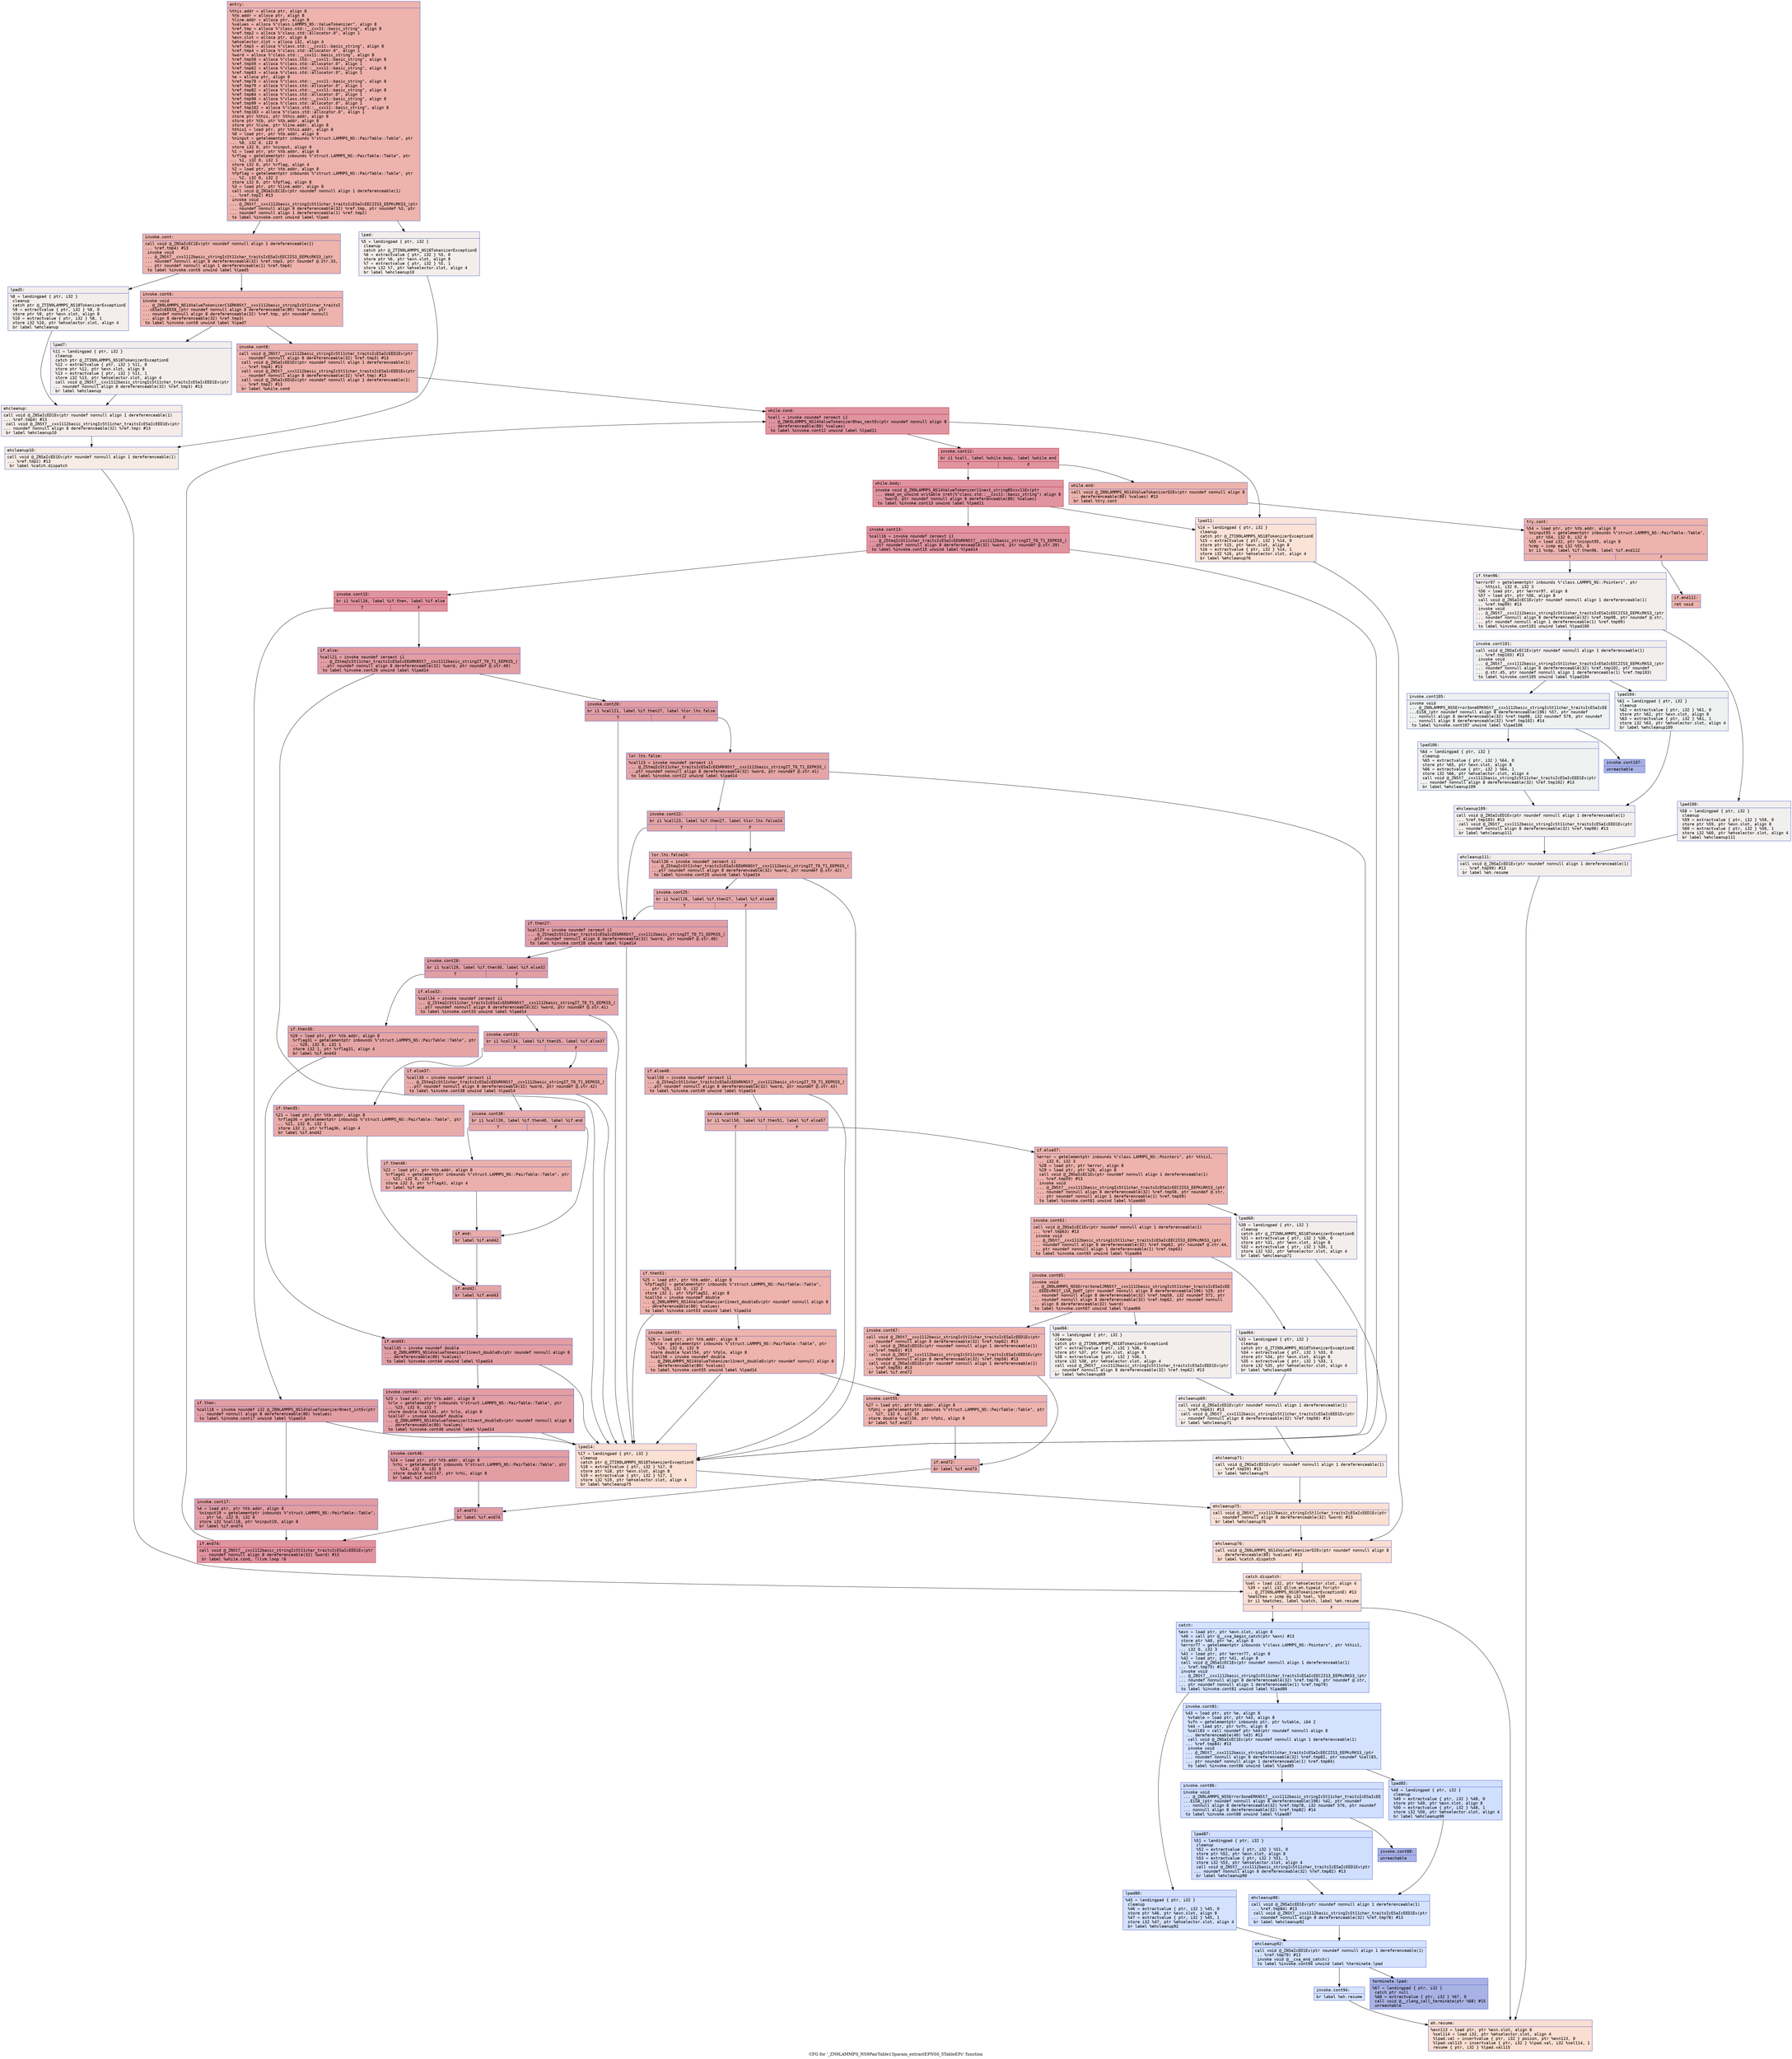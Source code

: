 digraph "CFG for '_ZN9LAMMPS_NS9PairTable13param_extractEPNS0_5TableEPc' function" {
	label="CFG for '_ZN9LAMMPS_NS9PairTable13param_extractEPNS0_5TableEPc' function";

	Node0x55f58a3621b0 [shape=record,color="#3d50c3ff", style=filled, fillcolor="#d6524470" fontname="Courier",label="{entry:\l|  %this.addr = alloca ptr, align 8\l  %tb.addr = alloca ptr, align 8\l  %line.addr = alloca ptr, align 8\l  %values = alloca %\"class.LAMMPS_NS::ValueTokenizer\", align 8\l  %ref.tmp = alloca %\"class.std::__cxx11::basic_string\", align 8\l  %ref.tmp2 = alloca %\"class.std::allocator.0\", align 1\l  %exn.slot = alloca ptr, align 8\l  %ehselector.slot = alloca i32, align 4\l  %ref.tmp3 = alloca %\"class.std::__cxx11::basic_string\", align 8\l  %ref.tmp4 = alloca %\"class.std::allocator.0\", align 1\l  %word = alloca %\"class.std::__cxx11::basic_string\", align 8\l  %ref.tmp58 = alloca %\"class.std::__cxx11::basic_string\", align 8\l  %ref.tmp59 = alloca %\"class.std::allocator.0\", align 1\l  %ref.tmp62 = alloca %\"class.std::__cxx11::basic_string\", align 8\l  %ref.tmp63 = alloca %\"class.std::allocator.0\", align 1\l  %e = alloca ptr, align 8\l  %ref.tmp78 = alloca %\"class.std::__cxx11::basic_string\", align 8\l  %ref.tmp79 = alloca %\"class.std::allocator.0\", align 1\l  %ref.tmp82 = alloca %\"class.std::__cxx11::basic_string\", align 8\l  %ref.tmp84 = alloca %\"class.std::allocator.0\", align 1\l  %ref.tmp98 = alloca %\"class.std::__cxx11::basic_string\", align 8\l  %ref.tmp99 = alloca %\"class.std::allocator.0\", align 1\l  %ref.tmp102 = alloca %\"class.std::__cxx11::basic_string\", align 8\l  %ref.tmp103 = alloca %\"class.std::allocator.0\", align 1\l  store ptr %this, ptr %this.addr, align 8\l  store ptr %tb, ptr %tb.addr, align 8\l  store ptr %line, ptr %line.addr, align 8\l  %this1 = load ptr, ptr %this.addr, align 8\l  %0 = load ptr, ptr %tb.addr, align 8\l  %ninput = getelementptr inbounds %\"struct.LAMMPS_NS::PairTable::Table\", ptr\l... %0, i32 0, i32 0\l  store i32 0, ptr %ninput, align 8\l  %1 = load ptr, ptr %tb.addr, align 8\l  %rflag = getelementptr inbounds %\"struct.LAMMPS_NS::PairTable::Table\", ptr\l... %1, i32 0, i32 1\l  store i32 0, ptr %rflag, align 4\l  %2 = load ptr, ptr %tb.addr, align 8\l  %fpflag = getelementptr inbounds %\"struct.LAMMPS_NS::PairTable::Table\", ptr\l... %2, i32 0, i32 2\l  store i32 0, ptr %fpflag, align 8\l  %3 = load ptr, ptr %line.addr, align 8\l  call void @_ZNSaIcEC1Ev(ptr noundef nonnull align 1 dereferenceable(1)\l... %ref.tmp2) #13\l  invoke void\l... @_ZNSt7__cxx1112basic_stringIcSt11char_traitsIcESaIcEEC2IS3_EEPKcRKS3_(ptr\l... noundef nonnull align 8 dereferenceable(32) %ref.tmp, ptr noundef %3, ptr\l... noundef nonnull align 1 dereferenceable(1) %ref.tmp2)\l          to label %invoke.cont unwind label %lpad\l}"];
	Node0x55f58a3621b0 -> Node0x55f58a363f30[tooltip="entry -> invoke.cont\nProbability 100.00%" ];
	Node0x55f58a3621b0 -> Node0x55f58a363fb0[tooltip="entry -> lpad\nProbability 0.00%" ];
	Node0x55f58a363f30 [shape=record,color="#3d50c3ff", style=filled, fillcolor="#d6524470" fontname="Courier",label="{invoke.cont:\l|  call void @_ZNSaIcEC1Ev(ptr noundef nonnull align 1 dereferenceable(1)\l... %ref.tmp4) #13\l  invoke void\l... @_ZNSt7__cxx1112basic_stringIcSt11char_traitsIcESaIcEEC2IS3_EEPKcRKS3_(ptr\l... noundef nonnull align 8 dereferenceable(32) %ref.tmp3, ptr noundef @.str.33,\l... ptr noundef nonnull align 1 dereferenceable(1) %ref.tmp4)\l          to label %invoke.cont6 unwind label %lpad5\l}"];
	Node0x55f58a363f30 -> Node0x55f58a3642d0[tooltip="invoke.cont -> invoke.cont6\nProbability 100.00%" ];
	Node0x55f58a363f30 -> Node0x55f58a364320[tooltip="invoke.cont -> lpad5\nProbability 0.00%" ];
	Node0x55f58a3642d0 [shape=record,color="#3d50c3ff", style=filled, fillcolor="#d6524470" fontname="Courier",label="{invoke.cont6:\l|  invoke void\l... @_ZN9LAMMPS_NS14ValueTokenizerC1ERKNSt7__cxx1112basic_stringIcSt11char_traitsI\l...cESaIcEEES8_(ptr noundef nonnull align 8 dereferenceable(80) %values, ptr\l... noundef nonnull align 8 dereferenceable(32) %ref.tmp, ptr noundef nonnull\l... align 8 dereferenceable(32) %ref.tmp3)\l          to label %invoke.cont8 unwind label %lpad7\l}"];
	Node0x55f58a3642d0 -> Node0x55f58a364280[tooltip="invoke.cont6 -> invoke.cont8\nProbability 100.00%" ];
	Node0x55f58a3642d0 -> Node0x55f58a364550[tooltip="invoke.cont6 -> lpad7\nProbability 0.00%" ];
	Node0x55f58a364280 [shape=record,color="#3d50c3ff", style=filled, fillcolor="#d6524470" fontname="Courier",label="{invoke.cont8:\l|  call void @_ZNSt7__cxx1112basic_stringIcSt11char_traitsIcESaIcEED1Ev(ptr\l... noundef nonnull align 8 dereferenceable(32) %ref.tmp3) #13\l  call void @_ZNSaIcED1Ev(ptr noundef nonnull align 1 dereferenceable(1)\l... %ref.tmp4) #13\l  call void @_ZNSt7__cxx1112basic_stringIcSt11char_traitsIcESaIcEED1Ev(ptr\l... noundef nonnull align 8 dereferenceable(32) %ref.tmp) #13\l  call void @_ZNSaIcED1Ev(ptr noundef nonnull align 1 dereferenceable(1)\l... %ref.tmp2) #13\l  br label %while.cond\l}"];
	Node0x55f58a364280 -> Node0x55f58a364b80[tooltip="invoke.cont8 -> while.cond\nProbability 100.00%" ];
	Node0x55f58a364b80 [shape=record,color="#b70d28ff", style=filled, fillcolor="#b70d2870" fontname="Courier",label="{while.cond:\l|  %call = invoke noundef zeroext i1\l... @_ZNK9LAMMPS_NS14ValueTokenizer8has_nextEv(ptr noundef nonnull align 8\l... dereferenceable(80) %values)\l          to label %invoke.cont12 unwind label %lpad11\l}"];
	Node0x55f58a364b80 -> Node0x55f58a364bd0[tooltip="while.cond -> invoke.cont12\nProbability 100.00%" ];
	Node0x55f58a364b80 -> Node0x55f58a364c50[tooltip="while.cond -> lpad11\nProbability 0.00%" ];
	Node0x55f58a364bd0 [shape=record,color="#b70d28ff", style=filled, fillcolor="#b70d2870" fontname="Courier",label="{invoke.cont12:\l|  br i1 %call, label %while.body, label %while.end\l|{<s0>T|<s1>F}}"];
	Node0x55f58a364bd0:s0 -> Node0x55f58a364d90[tooltip="invoke.cont12 -> while.body\nProbability 96.88%" ];
	Node0x55f58a364bd0:s1 -> Node0x55f58a364e10[tooltip="invoke.cont12 -> while.end\nProbability 3.12%" ];
	Node0x55f58a364d90 [shape=record,color="#b70d28ff", style=filled, fillcolor="#b70d2870" fontname="Courier",label="{while.body:\l|  invoke void @_ZN9LAMMPS_NS14ValueTokenizer11next_stringB5cxx11Ev(ptr\l... dead_on_unwind writable sret(%\"class.std::__cxx11::basic_string\") align 8\l... %word, ptr noundef nonnull align 8 dereferenceable(80) %values)\l          to label %invoke.cont13 unwind label %lpad11\l}"];
	Node0x55f58a364d90 -> Node0x55f58a364f40[tooltip="while.body -> invoke.cont13\nProbability 100.00%" ];
	Node0x55f58a364d90 -> Node0x55f58a364c50[tooltip="while.body -> lpad11\nProbability 0.00%" ];
	Node0x55f58a364f40 [shape=record,color="#b70d28ff", style=filled, fillcolor="#b70d2870" fontname="Courier",label="{invoke.cont13:\l|  %call16 = invoke noundef zeroext i1\l... @_ZSteqIcSt11char_traitsIcESaIcEEbRKNSt7__cxx1112basic_stringIT_T0_T1_EEPKS5_(\l...ptr noundef nonnull align 8 dereferenceable(32) %word, ptr noundef @.str.39)\l          to label %invoke.cont15 unwind label %lpad14\l}"];
	Node0x55f58a364f40 -> Node0x55f58a365230[tooltip="invoke.cont13 -> invoke.cont15\nProbability 100.00%" ];
	Node0x55f58a364f40 -> Node0x55f58a365310[tooltip="invoke.cont13 -> lpad14\nProbability 0.00%" ];
	Node0x55f58a365230 [shape=record,color="#b70d28ff", style=filled, fillcolor="#b70d2870" fontname="Courier",label="{invoke.cont15:\l|  br i1 %call16, label %if.then, label %if.else\l|{<s0>T|<s1>F}}"];
	Node0x55f58a365230:s0 -> Node0x55f58a365670[tooltip="invoke.cont15 -> if.then\nProbability 50.00%" ];
	Node0x55f58a365230:s1 -> Node0x55f58a363110[tooltip="invoke.cont15 -> if.else\nProbability 50.00%" ];
	Node0x55f58a365670 [shape=record,color="#3d50c3ff", style=filled, fillcolor="#be242e70" fontname="Courier",label="{if.then:\l|  %call18 = invoke noundef i32 @_ZN9LAMMPS_NS14ValueTokenizer8next_intEv(ptr\l... noundef nonnull align 8 dereferenceable(80) %values)\l          to label %invoke.cont17 unwind label %lpad14\l}"];
	Node0x55f58a365670 -> Node0x55f58a363230[tooltip="if.then -> invoke.cont17\nProbability 100.00%" ];
	Node0x55f58a365670 -> Node0x55f58a365310[tooltip="if.then -> lpad14\nProbability 0.00%" ];
	Node0x55f58a363230 [shape=record,color="#3d50c3ff", style=filled, fillcolor="#be242e70" fontname="Courier",label="{invoke.cont17:\l|  %4 = load ptr, ptr %tb.addr, align 8\l  %ninput19 = getelementptr inbounds %\"struct.LAMMPS_NS::PairTable::Table\",\l... ptr %4, i32 0, i32 0\l  store i32 %call18, ptr %ninput19, align 8\l  br label %if.end74\l}"];
	Node0x55f58a363230 -> Node0x55f58a3633d0[tooltip="invoke.cont17 -> if.end74\nProbability 100.00%" ];
	Node0x55f58a363fb0 [shape=record,color="#3d50c3ff", style=filled, fillcolor="#e5d8d170" fontname="Courier",label="{lpad:\l|  %5 = landingpad \{ ptr, i32 \}\l          cleanup\l          catch ptr @_ZTIN9LAMMPS_NS18TokenizerExceptionE\l  %6 = extractvalue \{ ptr, i32 \} %5, 0\l  store ptr %6, ptr %exn.slot, align 8\l  %7 = extractvalue \{ ptr, i32 \} %5, 1\l  store i32 %7, ptr %ehselector.slot, align 4\l  br label %ehcleanup10\l}"];
	Node0x55f58a363fb0 -> Node0x55f58a3661a0[tooltip="lpad -> ehcleanup10\nProbability 100.00%" ];
	Node0x55f58a364320 [shape=record,color="#3d50c3ff", style=filled, fillcolor="#e5d8d170" fontname="Courier",label="{lpad5:\l|  %8 = landingpad \{ ptr, i32 \}\l          cleanup\l          catch ptr @_ZTIN9LAMMPS_NS18TokenizerExceptionE\l  %9 = extractvalue \{ ptr, i32 \} %8, 0\l  store ptr %9, ptr %exn.slot, align 8\l  %10 = extractvalue \{ ptr, i32 \} %8, 1\l  store i32 %10, ptr %ehselector.slot, align 4\l  br label %ehcleanup\l}"];
	Node0x55f58a364320 -> Node0x55f58a3665a0[tooltip="lpad5 -> ehcleanup\nProbability 100.00%" ];
	Node0x55f58a364550 [shape=record,color="#3d50c3ff", style=filled, fillcolor="#e5d8d170" fontname="Courier",label="{lpad7:\l|  %11 = landingpad \{ ptr, i32 \}\l          cleanup\l          catch ptr @_ZTIN9LAMMPS_NS18TokenizerExceptionE\l  %12 = extractvalue \{ ptr, i32 \} %11, 0\l  store ptr %12, ptr %exn.slot, align 8\l  %13 = extractvalue \{ ptr, i32 \} %11, 1\l  store i32 %13, ptr %ehselector.slot, align 4\l  call void @_ZNSt7__cxx1112basic_stringIcSt11char_traitsIcESaIcEED1Ev(ptr\l... noundef nonnull align 8 dereferenceable(32) %ref.tmp3) #13\l  br label %ehcleanup\l}"];
	Node0x55f58a364550 -> Node0x55f58a3665a0[tooltip="lpad7 -> ehcleanup\nProbability 100.00%" ];
	Node0x55f58a3665a0 [shape=record,color="#3d50c3ff", style=filled, fillcolor="#ead5c970" fontname="Courier",label="{ehcleanup:\l|  call void @_ZNSaIcED1Ev(ptr noundef nonnull align 1 dereferenceable(1)\l... %ref.tmp4) #13\l  call void @_ZNSt7__cxx1112basic_stringIcSt11char_traitsIcESaIcEED1Ev(ptr\l... noundef nonnull align 8 dereferenceable(32) %ref.tmp) #13\l  br label %ehcleanup10\l}"];
	Node0x55f58a3665a0 -> Node0x55f58a3661a0[tooltip="ehcleanup -> ehcleanup10\nProbability 100.00%" ];
	Node0x55f58a3661a0 [shape=record,color="#3d50c3ff", style=filled, fillcolor="#ecd3c570" fontname="Courier",label="{ehcleanup10:\l|  call void @_ZNSaIcED1Ev(ptr noundef nonnull align 1 dereferenceable(1)\l... %ref.tmp2) #13\l  br label %catch.dispatch\l}"];
	Node0x55f58a3661a0 -> Node0x55f58a366ec0[tooltip="ehcleanup10 -> catch.dispatch\nProbability 100.00%" ];
	Node0x55f58a364c50 [shape=record,color="#3d50c3ff", style=filled, fillcolor="#f6bfa670" fontname="Courier",label="{lpad11:\l|  %14 = landingpad \{ ptr, i32 \}\l          cleanup\l          catch ptr @_ZTIN9LAMMPS_NS18TokenizerExceptionE\l  %15 = extractvalue \{ ptr, i32 \} %14, 0\l  store ptr %15, ptr %exn.slot, align 8\l  %16 = extractvalue \{ ptr, i32 \} %14, 1\l  store i32 %16, ptr %ehselector.slot, align 4\l  br label %ehcleanup76\l}"];
	Node0x55f58a364c50 -> Node0x55f58a367260[tooltip="lpad11 -> ehcleanup76\nProbability 100.00%" ];
	Node0x55f58a365310 [shape=record,color="#3d50c3ff", style=filled, fillcolor="#f7b99e70" fontname="Courier",label="{lpad14:\l|  %17 = landingpad \{ ptr, i32 \}\l          cleanup\l          catch ptr @_ZTIN9LAMMPS_NS18TokenizerExceptionE\l  %18 = extractvalue \{ ptr, i32 \} %17, 0\l  store ptr %18, ptr %exn.slot, align 8\l  %19 = extractvalue \{ ptr, i32 \} %17, 1\l  store i32 %19, ptr %ehselector.slot, align 4\l  br label %ehcleanup75\l}"];
	Node0x55f58a365310 -> Node0x55f58a367600[tooltip="lpad14 -> ehcleanup75\nProbability 100.00%" ];
	Node0x55f58a363110 [shape=record,color="#3d50c3ff", style=filled, fillcolor="#be242e70" fontname="Courier",label="{if.else:\l|  %call21 = invoke noundef zeroext i1\l... @_ZSteqIcSt11char_traitsIcESaIcEEbRKNSt7__cxx1112basic_stringIT_T0_T1_EEPKS5_(\l...ptr noundef nonnull align 8 dereferenceable(32) %word, ptr noundef @.str.40)\l          to label %invoke.cont20 unwind label %lpad14\l}"];
	Node0x55f58a363110 -> Node0x55f58a367720[tooltip="if.else -> invoke.cont20\nProbability 100.00%" ];
	Node0x55f58a363110 -> Node0x55f58a365310[tooltip="if.else -> lpad14\nProbability 0.00%" ];
	Node0x55f58a367720 [shape=record,color="#3d50c3ff", style=filled, fillcolor="#be242e70" fontname="Courier",label="{invoke.cont20:\l|  br i1 %call21, label %if.then27, label %lor.lhs.false\l|{<s0>T|<s1>F}}"];
	Node0x55f58a367720:s0 -> Node0x55f58a3679a0[tooltip="invoke.cont20 -> if.then27\nProbability 50.00%" ];
	Node0x55f58a367720:s1 -> Node0x55f58a367a20[tooltip="invoke.cont20 -> lor.lhs.false\nProbability 50.00%" ];
	Node0x55f58a367a20 [shape=record,color="#3d50c3ff", style=filled, fillcolor="#c5333470" fontname="Courier",label="{lor.lhs.false:\l|  %call23 = invoke noundef zeroext i1\l... @_ZSteqIcSt11char_traitsIcESaIcEEbRKNSt7__cxx1112basic_stringIT_T0_T1_EEPKS5_(\l...ptr noundef nonnull align 8 dereferenceable(32) %word, ptr noundef @.str.41)\l          to label %invoke.cont22 unwind label %lpad14\l}"];
	Node0x55f58a367a20 -> Node0x55f58a367b50[tooltip="lor.lhs.false -> invoke.cont22\nProbability 100.00%" ];
	Node0x55f58a367a20 -> Node0x55f58a365310[tooltip="lor.lhs.false -> lpad14\nProbability 0.00%" ];
	Node0x55f58a367b50 [shape=record,color="#3d50c3ff", style=filled, fillcolor="#c5333470" fontname="Courier",label="{invoke.cont22:\l|  br i1 %call23, label %if.then27, label %lor.lhs.false24\l|{<s0>T|<s1>F}}"];
	Node0x55f58a367b50:s0 -> Node0x55f58a3679a0[tooltip="invoke.cont22 -> if.then27\nProbability 50.00%" ];
	Node0x55f58a367b50:s1 -> Node0x55f58a367da0[tooltip="invoke.cont22 -> lor.lhs.false24\nProbability 50.00%" ];
	Node0x55f58a367da0 [shape=record,color="#3d50c3ff", style=filled, fillcolor="#cc403a70" fontname="Courier",label="{lor.lhs.false24:\l|  %call26 = invoke noundef zeroext i1\l... @_ZSteqIcSt11char_traitsIcESaIcEEbRKNSt7__cxx1112basic_stringIT_T0_T1_EEPKS5_(\l...ptr noundef nonnull align 8 dereferenceable(32) %word, ptr noundef @.str.42)\l          to label %invoke.cont25 unwind label %lpad14\l}"];
	Node0x55f58a367da0 -> Node0x55f58a367f00[tooltip="lor.lhs.false24 -> invoke.cont25\nProbability 100.00%" ];
	Node0x55f58a367da0 -> Node0x55f58a365310[tooltip="lor.lhs.false24 -> lpad14\nProbability 0.00%" ];
	Node0x55f58a367f00 [shape=record,color="#3d50c3ff", style=filled, fillcolor="#cc403a70" fontname="Courier",label="{invoke.cont25:\l|  br i1 %call26, label %if.then27, label %if.else48\l|{<s0>T|<s1>F}}"];
	Node0x55f58a367f00:s0 -> Node0x55f58a3679a0[tooltip="invoke.cont25 -> if.then27\nProbability 50.00%" ];
	Node0x55f58a367f00:s1 -> Node0x55f58a3680c0[tooltip="invoke.cont25 -> if.else48\nProbability 50.00%" ];
	Node0x55f58a3679a0 [shape=record,color="#3d50c3ff", style=filled, fillcolor="#be242e70" fontname="Courier",label="{if.then27:\l|  %call29 = invoke noundef zeroext i1\l... @_ZSteqIcSt11char_traitsIcESaIcEEbRKNSt7__cxx1112basic_stringIT_T0_T1_EEPKS5_(\l...ptr noundef nonnull align 8 dereferenceable(32) %word, ptr noundef @.str.40)\l          to label %invoke.cont28 unwind label %lpad14\l}"];
	Node0x55f58a3679a0 -> Node0x55f58a3681f0[tooltip="if.then27 -> invoke.cont28\nProbability 100.00%" ];
	Node0x55f58a3679a0 -> Node0x55f58a365310[tooltip="if.then27 -> lpad14\nProbability 0.00%" ];
	Node0x55f58a3681f0 [shape=record,color="#3d50c3ff", style=filled, fillcolor="#be242e70" fontname="Courier",label="{invoke.cont28:\l|  br i1 %call29, label %if.then30, label %if.else32\l|{<s0>T|<s1>F}}"];
	Node0x55f58a3681f0:s0 -> Node0x55f58a3683e0[tooltip="invoke.cont28 -> if.then30\nProbability 50.00%" ];
	Node0x55f58a3681f0:s1 -> Node0x55f58a368460[tooltip="invoke.cont28 -> if.else32\nProbability 50.00%" ];
	Node0x55f58a3683e0 [shape=record,color="#3d50c3ff", style=filled, fillcolor="#c5333470" fontname="Courier",label="{if.then30:\l|  %20 = load ptr, ptr %tb.addr, align 8\l  %rflag31 = getelementptr inbounds %\"struct.LAMMPS_NS::PairTable::Table\", ptr\l... %20, i32 0, i32 1\l  store i32 1, ptr %rflag31, align 4\l  br label %if.end43\l}"];
	Node0x55f58a3683e0 -> Node0x55f58a368770[tooltip="if.then30 -> if.end43\nProbability 100.00%" ];
	Node0x55f58a368460 [shape=record,color="#3d50c3ff", style=filled, fillcolor="#c5333470" fontname="Courier",label="{if.else32:\l|  %call34 = invoke noundef zeroext i1\l... @_ZSteqIcSt11char_traitsIcESaIcEEbRKNSt7__cxx1112basic_stringIT_T0_T1_EEPKS5_(\l...ptr noundef nonnull align 8 dereferenceable(32) %word, ptr noundef @.str.41)\l          to label %invoke.cont33 unwind label %lpad14\l}"];
	Node0x55f58a368460 -> Node0x55f58a368860[tooltip="if.else32 -> invoke.cont33\nProbability 100.00%" ];
	Node0x55f58a368460 -> Node0x55f58a365310[tooltip="if.else32 -> lpad14\nProbability 0.00%" ];
	Node0x55f58a368860 [shape=record,color="#3d50c3ff", style=filled, fillcolor="#c5333470" fontname="Courier",label="{invoke.cont33:\l|  br i1 %call34, label %if.then35, label %if.else37\l|{<s0>T|<s1>F}}"];
	Node0x55f58a368860:s0 -> Node0x55f58a368ad0[tooltip="invoke.cont33 -> if.then35\nProbability 50.00%" ];
	Node0x55f58a368860:s1 -> Node0x55f58a368b50[tooltip="invoke.cont33 -> if.else37\nProbability 50.00%" ];
	Node0x55f58a368ad0 [shape=record,color="#3d50c3ff", style=filled, fillcolor="#cc403a70" fontname="Courier",label="{if.then35:\l|  %21 = load ptr, ptr %tb.addr, align 8\l  %rflag36 = getelementptr inbounds %\"struct.LAMMPS_NS::PairTable::Table\", ptr\l... %21, i32 0, i32 1\l  store i32 2, ptr %rflag36, align 4\l  br label %if.end42\l}"];
	Node0x55f58a368ad0 -> Node0x55f58a368e60[tooltip="if.then35 -> if.end42\nProbability 100.00%" ];
	Node0x55f58a368b50 [shape=record,color="#3d50c3ff", style=filled, fillcolor="#cc403a70" fontname="Courier",label="{if.else37:\l|  %call39 = invoke noundef zeroext i1\l... @_ZSteqIcSt11char_traitsIcESaIcEEbRKNSt7__cxx1112basic_stringIT_T0_T1_EEPKS5_(\l...ptr noundef nonnull align 8 dereferenceable(32) %word, ptr noundef @.str.42)\l          to label %invoke.cont38 unwind label %lpad14\l}"];
	Node0x55f58a368b50 -> Node0x55f58a368f50[tooltip="if.else37 -> invoke.cont38\nProbability 100.00%" ];
	Node0x55f58a368b50 -> Node0x55f58a365310[tooltip="if.else37 -> lpad14\nProbability 0.00%" ];
	Node0x55f58a368f50 [shape=record,color="#3d50c3ff", style=filled, fillcolor="#cc403a70" fontname="Courier",label="{invoke.cont38:\l|  br i1 %call39, label %if.then40, label %if.end\l|{<s0>T|<s1>F}}"];
	Node0x55f58a368f50:s0 -> Node0x55f58a3691c0[tooltip="invoke.cont38 -> if.then40\nProbability 50.00%" ];
	Node0x55f58a368f50:s1 -> Node0x55f58a369240[tooltip="invoke.cont38 -> if.end\nProbability 50.00%" ];
	Node0x55f58a3691c0 [shape=record,color="#3d50c3ff", style=filled, fillcolor="#d24b4070" fontname="Courier",label="{if.then40:\l|  %22 = load ptr, ptr %tb.addr, align 8\l  %rflag41 = getelementptr inbounds %\"struct.LAMMPS_NS::PairTable::Table\", ptr\l... %22, i32 0, i32 1\l  store i32 3, ptr %rflag41, align 4\l  br label %if.end\l}"];
	Node0x55f58a3691c0 -> Node0x55f58a369240[tooltip="if.then40 -> if.end\nProbability 100.00%" ];
	Node0x55f58a369240 [shape=record,color="#3d50c3ff", style=filled, fillcolor="#cc403a70" fontname="Courier",label="{if.end:\l|  br label %if.end42\l}"];
	Node0x55f58a369240 -> Node0x55f58a368e60[tooltip="if.end -> if.end42\nProbability 100.00%" ];
	Node0x55f58a368e60 [shape=record,color="#3d50c3ff", style=filled, fillcolor="#c5333470" fontname="Courier",label="{if.end42:\l|  br label %if.end43\l}"];
	Node0x55f58a368e60 -> Node0x55f58a368770[tooltip="if.end42 -> if.end43\nProbability 100.00%" ];
	Node0x55f58a368770 [shape=record,color="#3d50c3ff", style=filled, fillcolor="#be242e70" fontname="Courier",label="{if.end43:\l|  %call45 = invoke noundef double\l... @_ZN9LAMMPS_NS14ValueTokenizer11next_doubleEv(ptr noundef nonnull align 8\l... dereferenceable(80) %values)\l          to label %invoke.cont44 unwind label %lpad14\l}"];
	Node0x55f58a368770 -> Node0x55f58a369690[tooltip="if.end43 -> invoke.cont44\nProbability 100.00%" ];
	Node0x55f58a368770 -> Node0x55f58a365310[tooltip="if.end43 -> lpad14\nProbability 0.00%" ];
	Node0x55f58a369690 [shape=record,color="#3d50c3ff", style=filled, fillcolor="#be242e70" fontname="Courier",label="{invoke.cont44:\l|  %23 = load ptr, ptr %tb.addr, align 8\l  %rlo = getelementptr inbounds %\"struct.LAMMPS_NS::PairTable::Table\", ptr\l... %23, i32 0, i32 7\l  store double %call45, ptr %rlo, align 8\l  %call47 = invoke noundef double\l... @_ZN9LAMMPS_NS14ValueTokenizer11next_doubleEv(ptr noundef nonnull align 8\l... dereferenceable(80) %values)\l          to label %invoke.cont46 unwind label %lpad14\l}"];
	Node0x55f58a369690 -> Node0x55f58a369980[tooltip="invoke.cont44 -> invoke.cont46\nProbability 100.00%" ];
	Node0x55f58a369690 -> Node0x55f58a365310[tooltip="invoke.cont44 -> lpad14\nProbability 0.00%" ];
	Node0x55f58a369980 [shape=record,color="#3d50c3ff", style=filled, fillcolor="#be242e70" fontname="Courier",label="{invoke.cont46:\l|  %24 = load ptr, ptr %tb.addr, align 8\l  %rhi = getelementptr inbounds %\"struct.LAMMPS_NS::PairTable::Table\", ptr\l... %24, i32 0, i32 8\l  store double %call47, ptr %rhi, align 8\l  br label %if.end73\l}"];
	Node0x55f58a369980 -> Node0x55f58a369c70[tooltip="invoke.cont46 -> if.end73\nProbability 100.00%" ];
	Node0x55f58a3680c0 [shape=record,color="#3d50c3ff", style=filled, fillcolor="#d0473d70" fontname="Courier",label="{if.else48:\l|  %call50 = invoke noundef zeroext i1\l... @_ZSteqIcSt11char_traitsIcESaIcEEbRKNSt7__cxx1112basic_stringIT_T0_T1_EEPKS5_(\l...ptr noundef nonnull align 8 dereferenceable(32) %word, ptr noundef @.str.43)\l          to label %invoke.cont49 unwind label %lpad14\l}"];
	Node0x55f58a3680c0 -> Node0x55f58a369d60[tooltip="if.else48 -> invoke.cont49\nProbability 100.00%" ];
	Node0x55f58a3680c0 -> Node0x55f58a365310[tooltip="if.else48 -> lpad14\nProbability 0.00%" ];
	Node0x55f58a369d60 [shape=record,color="#3d50c3ff", style=filled, fillcolor="#d0473d70" fontname="Courier",label="{invoke.cont49:\l|  br i1 %call50, label %if.then51, label %if.else57\l|{<s0>T|<s1>F}}"];
	Node0x55f58a369d60:s0 -> Node0x55f58a369f70[tooltip="invoke.cont49 -> if.then51\nProbability 50.00%" ];
	Node0x55f58a369d60:s1 -> Node0x55f58a369ff0[tooltip="invoke.cont49 -> if.else57\nProbability 50.00%" ];
	Node0x55f58a369f70 [shape=record,color="#3d50c3ff", style=filled, fillcolor="#d6524470" fontname="Courier",label="{if.then51:\l|  %25 = load ptr, ptr %tb.addr, align 8\l  %fpflag52 = getelementptr inbounds %\"struct.LAMMPS_NS::PairTable::Table\",\l... ptr %25, i32 0, i32 2\l  store i32 1, ptr %fpflag52, align 8\l  %call54 = invoke noundef double\l... @_ZN9LAMMPS_NS14ValueTokenizer11next_doubleEv(ptr noundef nonnull align 8\l... dereferenceable(80) %values)\l          to label %invoke.cont53 unwind label %lpad14\l}"];
	Node0x55f58a369f70 -> Node0x55f58a365980[tooltip="if.then51 -> invoke.cont53\nProbability 100.00%" ];
	Node0x55f58a369f70 -> Node0x55f58a365310[tooltip="if.then51 -> lpad14\nProbability 0.00%" ];
	Node0x55f58a365980 [shape=record,color="#3d50c3ff", style=filled, fillcolor="#d6524470" fontname="Courier",label="{invoke.cont53:\l|  %26 = load ptr, ptr %tb.addr, align 8\l  %fplo = getelementptr inbounds %\"struct.LAMMPS_NS::PairTable::Table\", ptr\l... %26, i32 0, i32 9\l  store double %call54, ptr %fplo, align 8\l  %call56 = invoke noundef double\l... @_ZN9LAMMPS_NS14ValueTokenizer11next_doubleEv(ptr noundef nonnull align 8\l... dereferenceable(80) %values)\l          to label %invoke.cont55 unwind label %lpad14\l}"];
	Node0x55f58a365980 -> Node0x55f58a365c50[tooltip="invoke.cont53 -> invoke.cont55\nProbability 100.00%" ];
	Node0x55f58a365980 -> Node0x55f58a365310[tooltip="invoke.cont53 -> lpad14\nProbability 0.00%" ];
	Node0x55f58a365c50 [shape=record,color="#3d50c3ff", style=filled, fillcolor="#d6524470" fontname="Courier",label="{invoke.cont55:\l|  %27 = load ptr, ptr %tb.addr, align 8\l  %fphi = getelementptr inbounds %\"struct.LAMMPS_NS::PairTable::Table\", ptr\l... %27, i32 0, i32 10\l  store double %call56, ptr %fphi, align 8\l  br label %if.end72\l}"];
	Node0x55f58a365c50 -> Node0x55f58a36afe0[tooltip="invoke.cont55 -> if.end72\nProbability 100.00%" ];
	Node0x55f58a369ff0 [shape=record,color="#3d50c3ff", style=filled, fillcolor="#d6524470" fontname="Courier",label="{if.else57:\l|  %error = getelementptr inbounds %\"class.LAMMPS_NS::Pointers\", ptr %this1,\l... i32 0, i32 3\l  %28 = load ptr, ptr %error, align 8\l  %29 = load ptr, ptr %28, align 8\l  call void @_ZNSaIcEC1Ev(ptr noundef nonnull align 1 dereferenceable(1)\l... %ref.tmp59) #13\l  invoke void\l... @_ZNSt7__cxx1112basic_stringIcSt11char_traitsIcESaIcEEC2IS3_EEPKcRKS3_(ptr\l... noundef nonnull align 8 dereferenceable(32) %ref.tmp58, ptr noundef @.str,\l... ptr noundef nonnull align 1 dereferenceable(1) %ref.tmp59)\l          to label %invoke.cont61 unwind label %lpad60\l}"];
	Node0x55f58a369ff0 -> Node0x55f58a36b430[tooltip="if.else57 -> invoke.cont61\nProbability 100.00%" ];
	Node0x55f58a369ff0 -> Node0x55f58a36b4b0[tooltip="if.else57 -> lpad60\nProbability 0.00%" ];
	Node0x55f58a36b430 [shape=record,color="#3d50c3ff", style=filled, fillcolor="#d6524470" fontname="Courier",label="{invoke.cont61:\l|  call void @_ZNSaIcEC1Ev(ptr noundef nonnull align 1 dereferenceable(1)\l... %ref.tmp63) #13\l  invoke void\l... @_ZNSt7__cxx1112basic_stringIcSt11char_traitsIcESaIcEEC2IS3_EEPKcRKS3_(ptr\l... noundef nonnull align 8 dereferenceable(32) %ref.tmp62, ptr noundef @.str.44,\l... ptr noundef nonnull align 1 dereferenceable(1) %ref.tmp63)\l          to label %invoke.cont65 unwind label %lpad64\l}"];
	Node0x55f58a36b430 -> Node0x55f58a36b7d0[tooltip="invoke.cont61 -> invoke.cont65\nProbability 100.00%" ];
	Node0x55f58a36b430 -> Node0x55f58a36b820[tooltip="invoke.cont61 -> lpad64\nProbability 0.00%" ];
	Node0x55f58a36b7d0 [shape=record,color="#3d50c3ff", style=filled, fillcolor="#d6524470" fontname="Courier",label="{invoke.cont65:\l|  invoke void\l... @_ZN9LAMMPS_NS5Error3oneIJRNSt7__cxx1112basic_stringIcSt11char_traitsIcESaIcEE\l...EEEEvRKS7_iSA_DpOT_(ptr noundef nonnull align 8 dereferenceable(196) %29, ptr\l... noundef nonnull align 8 dereferenceable(32) %ref.tmp58, i32 noundef 572, ptr\l... noundef nonnull align 8 dereferenceable(32) %ref.tmp62, ptr noundef nonnull\l... align 8 dereferenceable(32) %word)\l          to label %invoke.cont67 unwind label %lpad66\l}"];
	Node0x55f58a36b7d0 -> Node0x55f58a36b780[tooltip="invoke.cont65 -> invoke.cont67\nProbability 100.00%" ];
	Node0x55f58a36b7d0 -> Node0x55f58a36baf0[tooltip="invoke.cont65 -> lpad66\nProbability 0.00%" ];
	Node0x55f58a36b780 [shape=record,color="#3d50c3ff", style=filled, fillcolor="#d6524470" fontname="Courier",label="{invoke.cont67:\l|  call void @_ZNSt7__cxx1112basic_stringIcSt11char_traitsIcESaIcEED1Ev(ptr\l... noundef nonnull align 8 dereferenceable(32) %ref.tmp62) #13\l  call void @_ZNSaIcED1Ev(ptr noundef nonnull align 1 dereferenceable(1)\l... %ref.tmp63) #13\l  call void @_ZNSt7__cxx1112basic_stringIcSt11char_traitsIcESaIcEED1Ev(ptr\l... noundef nonnull align 8 dereferenceable(32) %ref.tmp58) #13\l  call void @_ZNSaIcED1Ev(ptr noundef nonnull align 1 dereferenceable(1)\l... %ref.tmp59) #13\l  br label %if.end72\l}"];
	Node0x55f58a36b780 -> Node0x55f58a36afe0[tooltip="invoke.cont67 -> if.end72\nProbability 100.00%" ];
	Node0x55f58a36b4b0 [shape=record,color="#3d50c3ff", style=filled, fillcolor="#e5d8d170" fontname="Courier",label="{lpad60:\l|  %30 = landingpad \{ ptr, i32 \}\l          cleanup\l          catch ptr @_ZTIN9LAMMPS_NS18TokenizerExceptionE\l  %31 = extractvalue \{ ptr, i32 \} %30, 0\l  store ptr %31, ptr %exn.slot, align 8\l  %32 = extractvalue \{ ptr, i32 \} %30, 1\l  store i32 %32, ptr %ehselector.slot, align 4\l  br label %ehcleanup71\l}"];
	Node0x55f58a36b4b0 -> Node0x55f58a36c590[tooltip="lpad60 -> ehcleanup71\nProbability 100.00%" ];
	Node0x55f58a36b820 [shape=record,color="#3d50c3ff", style=filled, fillcolor="#e5d8d170" fontname="Courier",label="{lpad64:\l|  %33 = landingpad \{ ptr, i32 \}\l          cleanup\l          catch ptr @_ZTIN9LAMMPS_NS18TokenizerExceptionE\l  %34 = extractvalue \{ ptr, i32 \} %33, 0\l  store ptr %34, ptr %exn.slot, align 8\l  %35 = extractvalue \{ ptr, i32 \} %33, 1\l  store i32 %35, ptr %ehselector.slot, align 4\l  br label %ehcleanup69\l}"];
	Node0x55f58a36b820 -> Node0x55f58a36c930[tooltip="lpad64 -> ehcleanup69\nProbability 100.00%" ];
	Node0x55f58a36baf0 [shape=record,color="#3d50c3ff", style=filled, fillcolor="#e5d8d170" fontname="Courier",label="{lpad66:\l|  %36 = landingpad \{ ptr, i32 \}\l          cleanup\l          catch ptr @_ZTIN9LAMMPS_NS18TokenizerExceptionE\l  %37 = extractvalue \{ ptr, i32 \} %36, 0\l  store ptr %37, ptr %exn.slot, align 8\l  %38 = extractvalue \{ ptr, i32 \} %36, 1\l  store i32 %38, ptr %ehselector.slot, align 4\l  call void @_ZNSt7__cxx1112basic_stringIcSt11char_traitsIcESaIcEED1Ev(ptr\l... noundef nonnull align 8 dereferenceable(32) %ref.tmp62) #13\l  br label %ehcleanup69\l}"];
	Node0x55f58a36baf0 -> Node0x55f58a36c930[tooltip="lpad66 -> ehcleanup69\nProbability 100.00%" ];
	Node0x55f58a36c930 [shape=record,color="#3d50c3ff", style=filled, fillcolor="#ead5c970" fontname="Courier",label="{ehcleanup69:\l|  call void @_ZNSaIcED1Ev(ptr noundef nonnull align 1 dereferenceable(1)\l... %ref.tmp63) #13\l  call void @_ZNSt7__cxx1112basic_stringIcSt11char_traitsIcESaIcEED1Ev(ptr\l... noundef nonnull align 8 dereferenceable(32) %ref.tmp58) #13\l  br label %ehcleanup71\l}"];
	Node0x55f58a36c930 -> Node0x55f58a36c590[tooltip="ehcleanup69 -> ehcleanup71\nProbability 100.00%" ];
	Node0x55f58a36c590 [shape=record,color="#3d50c3ff", style=filled, fillcolor="#ecd3c570" fontname="Courier",label="{ehcleanup71:\l|  call void @_ZNSaIcED1Ev(ptr noundef nonnull align 1 dereferenceable(1)\l... %ref.tmp59) #13\l  br label %ehcleanup75\l}"];
	Node0x55f58a36c590 -> Node0x55f58a367600[tooltip="ehcleanup71 -> ehcleanup75\nProbability 100.00%" ];
	Node0x55f58a36afe0 [shape=record,color="#3d50c3ff", style=filled, fillcolor="#d0473d70" fontname="Courier",label="{if.end72:\l|  br label %if.end73\l}"];
	Node0x55f58a36afe0 -> Node0x55f58a369c70[tooltip="if.end72 -> if.end73\nProbability 100.00%" ];
	Node0x55f58a369c70 [shape=record,color="#3d50c3ff", style=filled, fillcolor="#be242e70" fontname="Courier",label="{if.end73:\l|  br label %if.end74\l}"];
	Node0x55f58a369c70 -> Node0x55f58a3633d0[tooltip="if.end73 -> if.end74\nProbability 100.00%" ];
	Node0x55f58a3633d0 [shape=record,color="#b70d28ff", style=filled, fillcolor="#b70d2870" fontname="Courier",label="{if.end74:\l|  call void @_ZNSt7__cxx1112basic_stringIcSt11char_traitsIcESaIcEED1Ev(ptr\l... noundef nonnull align 8 dereferenceable(32) %word) #13\l  br label %while.cond, !llvm.loop !6\l}"];
	Node0x55f58a3633d0 -> Node0x55f58a364b80[tooltip="if.end74 -> while.cond\nProbability 100.00%" ];
	Node0x55f58a367600 [shape=record,color="#3d50c3ff", style=filled, fillcolor="#f7b99e70" fontname="Courier",label="{ehcleanup75:\l|  call void @_ZNSt7__cxx1112basic_stringIcSt11char_traitsIcESaIcEED1Ev(ptr\l... noundef nonnull align 8 dereferenceable(32) %word) #13\l  br label %ehcleanup76\l}"];
	Node0x55f58a367600 -> Node0x55f58a367260[tooltip="ehcleanup75 -> ehcleanup76\nProbability 100.00%" ];
	Node0x55f58a364e10 [shape=record,color="#3d50c3ff", style=filled, fillcolor="#d6524470" fontname="Courier",label="{while.end:\l|  call void @_ZN9LAMMPS_NS14ValueTokenizerD2Ev(ptr noundef nonnull align 8\l... dereferenceable(80) %values) #13\l  br label %try.cont\l}"];
	Node0x55f58a364e10 -> Node0x55f58a36d840[tooltip="while.end -> try.cont\nProbability 100.00%" ];
	Node0x55f58a367260 [shape=record,color="#3d50c3ff", style=filled, fillcolor="#f7b59970" fontname="Courier",label="{ehcleanup76:\l|  call void @_ZN9LAMMPS_NS14ValueTokenizerD2Ev(ptr noundef nonnull align 8\l... dereferenceable(80) %values) #13\l  br label %catch.dispatch\l}"];
	Node0x55f58a367260 -> Node0x55f58a366ec0[tooltip="ehcleanup76 -> catch.dispatch\nProbability 100.00%" ];
	Node0x55f58a366ec0 [shape=record,color="#3d50c3ff", style=filled, fillcolor="#f7b59970" fontname="Courier",label="{catch.dispatch:\l|  %sel = load i32, ptr %ehselector.slot, align 4\l  %39 = call i32 @llvm.eh.typeid.for(ptr\l... @_ZTIN9LAMMPS_NS18TokenizerExceptionE) #13\l  %matches = icmp eq i32 %sel, %39\l  br i1 %matches, label %catch, label %eh.resume\l|{<s0>T|<s1>F}}"];
	Node0x55f58a366ec0:s0 -> Node0x55f58a36dd20[tooltip="catch.dispatch -> catch\nProbability 0.00%" ];
	Node0x55f58a366ec0:s1 -> Node0x55f58a36dd90[tooltip="catch.dispatch -> eh.resume\nProbability 100.00%" ];
	Node0x55f58a36dd20 [shape=record,color="#3d50c3ff", style=filled, fillcolor="#a1c0ff70" fontname="Courier",label="{catch:\l|  %exn = load ptr, ptr %exn.slot, align 8\l  %40 = call ptr @__cxa_begin_catch(ptr %exn) #13\l  store ptr %40, ptr %e, align 8\l  %error77 = getelementptr inbounds %\"class.LAMMPS_NS::Pointers\", ptr %this1,\l... i32 0, i32 3\l  %41 = load ptr, ptr %error77, align 8\l  %42 = load ptr, ptr %41, align 8\l  call void @_ZNSaIcEC1Ev(ptr noundef nonnull align 1 dereferenceable(1)\l... %ref.tmp79) #13\l  invoke void\l... @_ZNSt7__cxx1112basic_stringIcSt11char_traitsIcESaIcEEC2IS3_EEPKcRKS3_(ptr\l... noundef nonnull align 8 dereferenceable(32) %ref.tmp78, ptr noundef @.str,\l... ptr noundef nonnull align 1 dereferenceable(1) %ref.tmp79)\l          to label %invoke.cont81 unwind label %lpad80\l}"];
	Node0x55f58a36dd20 -> Node0x55f58a36e440[tooltip="catch -> invoke.cont81\nProbability 50.00%" ];
	Node0x55f58a36dd20 -> Node0x55f58a36e490[tooltip="catch -> lpad80\nProbability 50.00%" ];
	Node0x55f58a36e440 [shape=record,color="#3d50c3ff", style=filled, fillcolor="#9ebeff70" fontname="Courier",label="{invoke.cont81:\l|  %43 = load ptr, ptr %e, align 8\l  %vtable = load ptr, ptr %43, align 8\l  %vfn = getelementptr inbounds ptr, ptr %vtable, i64 2\l  %44 = load ptr, ptr %vfn, align 8\l  %call83 = call noundef ptr %44(ptr noundef nonnull align 8\l... dereferenceable(40) %43) #13\l  call void @_ZNSaIcEC1Ev(ptr noundef nonnull align 1 dereferenceable(1)\l... %ref.tmp84) #13\l  invoke void\l... @_ZNSt7__cxx1112basic_stringIcSt11char_traitsIcESaIcEEC2IS3_EEPKcRKS3_(ptr\l... noundef nonnull align 8 dereferenceable(32) %ref.tmp82, ptr noundef %call83,\l... ptr noundef nonnull align 1 dereferenceable(1) %ref.tmp84)\l          to label %invoke.cont86 unwind label %lpad85\l}"];
	Node0x55f58a36e440 -> Node0x55f58a36eb10[tooltip="invoke.cont81 -> invoke.cont86\nProbability 50.00%" ];
	Node0x55f58a36e440 -> Node0x55f58a36eb60[tooltip="invoke.cont81 -> lpad85\nProbability 50.00%" ];
	Node0x55f58a36eb10 [shape=record,color="#3d50c3ff", style=filled, fillcolor="#96b7ff70" fontname="Courier",label="{invoke.cont86:\l|  invoke void\l... @_ZN9LAMMPS_NS5Error3oneERKNSt7__cxx1112basic_stringIcSt11char_traitsIcESaIcEE\l...EiS8_(ptr noundef nonnull align 8 dereferenceable(196) %42, ptr noundef\l... nonnull align 8 dereferenceable(32) %ref.tmp78, i32 noundef 576, ptr noundef\l... nonnull align 8 dereferenceable(32) %ref.tmp82) #14\l          to label %invoke.cont88 unwind label %lpad87\l}"];
	Node0x55f58a36eb10 -> Node0x55f58a36eac0[tooltip="invoke.cont86 -> invoke.cont88\nProbability 0.00%" ];
	Node0x55f58a36eb10 -> Node0x55f58a36edc0[tooltip="invoke.cont86 -> lpad87\nProbability 100.00%" ];
	Node0x55f58a36eac0 [shape=record,color="#3d50c3ff", style=filled, fillcolor="#3d50c370" fontname="Courier",label="{invoke.cont88:\l|  unreachable\l}"];
	Node0x55f58a36e490 [shape=record,color="#3d50c3ff", style=filled, fillcolor="#9ebeff70" fontname="Courier",label="{lpad80:\l|  %45 = landingpad \{ ptr, i32 \}\l          cleanup\l  %46 = extractvalue \{ ptr, i32 \} %45, 0\l  store ptr %46, ptr %exn.slot, align 8\l  %47 = extractvalue \{ ptr, i32 \} %45, 1\l  store i32 %47, ptr %ehselector.slot, align 4\l  br label %ehcleanup92\l}"];
	Node0x55f58a36e490 -> Node0x55f58a3661f0[tooltip="lpad80 -> ehcleanup92\nProbability 100.00%" ];
	Node0x55f58a36eb60 [shape=record,color="#3d50c3ff", style=filled, fillcolor="#96b7ff70" fontname="Courier",label="{lpad85:\l|  %48 = landingpad \{ ptr, i32 \}\l          cleanup\l  %49 = extractvalue \{ ptr, i32 \} %48, 0\l  store ptr %49, ptr %exn.slot, align 8\l  %50 = extractvalue \{ ptr, i32 \} %48, 1\l  store i32 %50, ptr %ehselector.slot, align 4\l  br label %ehcleanup90\l}"];
	Node0x55f58a36eb60 -> Node0x55f58a36fdd0[tooltip="lpad85 -> ehcleanup90\nProbability 100.00%" ];
	Node0x55f58a36edc0 [shape=record,color="#3d50c3ff", style=filled, fillcolor="#96b7ff70" fontname="Courier",label="{lpad87:\l|  %51 = landingpad \{ ptr, i32 \}\l          cleanup\l  %52 = extractvalue \{ ptr, i32 \} %51, 0\l  store ptr %52, ptr %exn.slot, align 8\l  %53 = extractvalue \{ ptr, i32 \} %51, 1\l  store i32 %53, ptr %ehselector.slot, align 4\l  call void @_ZNSt7__cxx1112basic_stringIcSt11char_traitsIcESaIcEED1Ev(ptr\l... noundef nonnull align 8 dereferenceable(32) %ref.tmp82) #13\l  br label %ehcleanup90\l}"];
	Node0x55f58a36edc0 -> Node0x55f58a36fdd0[tooltip="lpad87 -> ehcleanup90\nProbability 100.00%" ];
	Node0x55f58a36fdd0 [shape=record,color="#3d50c3ff", style=filled, fillcolor="#9ebeff70" fontname="Courier",label="{ehcleanup90:\l|  call void @_ZNSaIcED1Ev(ptr noundef nonnull align 1 dereferenceable(1)\l... %ref.tmp84) #13\l  call void @_ZNSt7__cxx1112basic_stringIcSt11char_traitsIcESaIcEED1Ev(ptr\l... noundef nonnull align 8 dereferenceable(32) %ref.tmp78) #13\l  br label %ehcleanup92\l}"];
	Node0x55f58a36fdd0 -> Node0x55f58a3661f0[tooltip="ehcleanup90 -> ehcleanup92\nProbability 100.00%" ];
	Node0x55f58a3661f0 [shape=record,color="#3d50c3ff", style=filled, fillcolor="#a1c0ff70" fontname="Courier",label="{ehcleanup92:\l|  call void @_ZNSaIcED1Ev(ptr noundef nonnull align 1 dereferenceable(1)\l... %ref.tmp79) #13\l  invoke void @__cxa_end_catch()\l          to label %invoke.cont94 unwind label %terminate.lpad\l}"];
	Node0x55f58a3661f0 -> Node0x55f58a370680[tooltip="ehcleanup92 -> invoke.cont94\nProbability 100.00%" ];
	Node0x55f58a3661f0 -> Node0x55f58a3706d0[tooltip="ehcleanup92 -> terminate.lpad\nProbability 0.00%" ];
	Node0x55f58a370680 [shape=record,color="#3d50c3ff", style=filled, fillcolor="#a1c0ff70" fontname="Courier",label="{invoke.cont94:\l|  br label %eh.resume\l}"];
	Node0x55f58a370680 -> Node0x55f58a36dd90[tooltip="invoke.cont94 -> eh.resume\nProbability 100.00%" ];
	Node0x55f58a36d840 [shape=record,color="#3d50c3ff", style=filled, fillcolor="#d6524470" fontname="Courier",label="{try.cont:\l|  %54 = load ptr, ptr %tb.addr, align 8\l  %ninput95 = getelementptr inbounds %\"struct.LAMMPS_NS::PairTable::Table\",\l... ptr %54, i32 0, i32 0\l  %55 = load i32, ptr %ninput95, align 8\l  %cmp = icmp eq i32 %55, 0\l  br i1 %cmp, label %if.then96, label %if.end112\l|{<s0>T|<s1>F}}"];
	Node0x55f58a36d840:s0 -> Node0x55f58a370b50[tooltip="try.cont -> if.then96\nProbability 0.00%" ];
	Node0x55f58a36d840:s1 -> Node0x55f58a370bd0[tooltip="try.cont -> if.end112\nProbability 100.00%" ];
	Node0x55f58a370b50 [shape=record,color="#3d50c3ff", style=filled, fillcolor="#e5d8d170" fontname="Courier",label="{if.then96:\l|  %error97 = getelementptr inbounds %\"class.LAMMPS_NS::Pointers\", ptr\l... %this1, i32 0, i32 3\l  %56 = load ptr, ptr %error97, align 8\l  %57 = load ptr, ptr %56, align 8\l  call void @_ZNSaIcEC1Ev(ptr noundef nonnull align 1 dereferenceable(1)\l... %ref.tmp99) #13\l  invoke void\l... @_ZNSt7__cxx1112basic_stringIcSt11char_traitsIcESaIcEEC2IS3_EEPKcRKS3_(ptr\l... noundef nonnull align 8 dereferenceable(32) %ref.tmp98, ptr noundef @.str,\l... ptr noundef nonnull align 1 dereferenceable(1) %ref.tmp99)\l          to label %invoke.cont101 unwind label %lpad100\l}"];
	Node0x55f58a370b50 -> Node0x55f58a371060[tooltip="if.then96 -> invoke.cont101\nProbability 50.00%" ];
	Node0x55f58a370b50 -> Node0x55f58a3710e0[tooltip="if.then96 -> lpad100\nProbability 50.00%" ];
	Node0x55f58a371060 [shape=record,color="#3d50c3ff", style=filled, fillcolor="#e0dbd870" fontname="Courier",label="{invoke.cont101:\l|  call void @_ZNSaIcEC1Ev(ptr noundef nonnull align 1 dereferenceable(1)\l... %ref.tmp103) #13\l  invoke void\l... @_ZNSt7__cxx1112basic_stringIcSt11char_traitsIcESaIcEEC2IS3_EEPKcRKS3_(ptr\l... noundef nonnull align 8 dereferenceable(32) %ref.tmp102, ptr noundef\l... @.str.45, ptr noundef nonnull align 1 dereferenceable(1) %ref.tmp103)\l          to label %invoke.cont105 unwind label %lpad104\l}"];
	Node0x55f58a371060 -> Node0x55f58a371400[tooltip="invoke.cont101 -> invoke.cont105\nProbability 50.00%" ];
	Node0x55f58a371060 -> Node0x55f58a371450[tooltip="invoke.cont101 -> lpad104\nProbability 50.00%" ];
	Node0x55f58a371400 [shape=record,color="#3d50c3ff", style=filled, fillcolor="#dbdcde70" fontname="Courier",label="{invoke.cont105:\l|  invoke void\l... @_ZN9LAMMPS_NS5Error3oneERKNSt7__cxx1112basic_stringIcSt11char_traitsIcESaIcEE\l...EiS8_(ptr noundef nonnull align 8 dereferenceable(196) %57, ptr noundef\l... nonnull align 8 dereferenceable(32) %ref.tmp98, i32 noundef 579, ptr noundef\l... nonnull align 8 dereferenceable(32) %ref.tmp102) #14\l          to label %invoke.cont107 unwind label %lpad106\l}"];
	Node0x55f58a371400 -> Node0x55f58a3713b0[tooltip="invoke.cont105 -> invoke.cont107\nProbability 0.00%" ];
	Node0x55f58a371400 -> Node0x55f58a371770[tooltip="invoke.cont105 -> lpad106\nProbability 100.00%" ];
	Node0x55f58a3713b0 [shape=record,color="#3d50c3ff", style=filled, fillcolor="#3d50c370" fontname="Courier",label="{invoke.cont107:\l|  unreachable\l}"];
	Node0x55f58a3710e0 [shape=record,color="#3d50c3ff", style=filled, fillcolor="#e0dbd870" fontname="Courier",label="{lpad100:\l|  %58 = landingpad \{ ptr, i32 \}\l          cleanup\l  %59 = extractvalue \{ ptr, i32 \} %58, 0\l  store ptr %59, ptr %exn.slot, align 8\l  %60 = extractvalue \{ ptr, i32 \} %58, 1\l  store i32 %60, ptr %ehselector.slot, align 4\l  br label %ehcleanup111\l}"];
	Node0x55f58a3710e0 -> Node0x55f58a371d30[tooltip="lpad100 -> ehcleanup111\nProbability 100.00%" ];
	Node0x55f58a371450 [shape=record,color="#3d50c3ff", style=filled, fillcolor="#dbdcde70" fontname="Courier",label="{lpad104:\l|  %61 = landingpad \{ ptr, i32 \}\l          cleanup\l  %62 = extractvalue \{ ptr, i32 \} %61, 0\l  store ptr %62, ptr %exn.slot, align 8\l  %63 = extractvalue \{ ptr, i32 \} %61, 1\l  store i32 %63, ptr %ehselector.slot, align 4\l  br label %ehcleanup109\l}"];
	Node0x55f58a371450 -> Node0x55f58a372080[tooltip="lpad104 -> ehcleanup109\nProbability 100.00%" ];
	Node0x55f58a371770 [shape=record,color="#3d50c3ff", style=filled, fillcolor="#dbdcde70" fontname="Courier",label="{lpad106:\l|  %64 = landingpad \{ ptr, i32 \}\l          cleanup\l  %65 = extractvalue \{ ptr, i32 \} %64, 0\l  store ptr %65, ptr %exn.slot, align 8\l  %66 = extractvalue \{ ptr, i32 \} %64, 1\l  store i32 %66, ptr %ehselector.slot, align 4\l  call void @_ZNSt7__cxx1112basic_stringIcSt11char_traitsIcESaIcEED1Ev(ptr\l... noundef nonnull align 8 dereferenceable(32) %ref.tmp102) #13\l  br label %ehcleanup109\l}"];
	Node0x55f58a371770 -> Node0x55f58a372080[tooltip="lpad106 -> ehcleanup109\nProbability 100.00%" ];
	Node0x55f58a372080 [shape=record,color="#3d50c3ff", style=filled, fillcolor="#e0dbd870" fontname="Courier",label="{ehcleanup109:\l|  call void @_ZNSaIcED1Ev(ptr noundef nonnull align 1 dereferenceable(1)\l... %ref.tmp103) #13\l  call void @_ZNSt7__cxx1112basic_stringIcSt11char_traitsIcESaIcEED1Ev(ptr\l... noundef nonnull align 8 dereferenceable(32) %ref.tmp98) #13\l  br label %ehcleanup111\l}"];
	Node0x55f58a372080 -> Node0x55f58a371d30[tooltip="ehcleanup109 -> ehcleanup111\nProbability 100.00%" ];
	Node0x55f58a371d30 [shape=record,color="#3d50c3ff", style=filled, fillcolor="#e5d8d170" fontname="Courier",label="{ehcleanup111:\l|  call void @_ZNSaIcED1Ev(ptr noundef nonnull align 1 dereferenceable(1)\l... %ref.tmp99) #13\l  br label %eh.resume\l}"];
	Node0x55f58a371d30 -> Node0x55f58a36dd90[tooltip="ehcleanup111 -> eh.resume\nProbability 100.00%" ];
	Node0x55f58a370bd0 [shape=record,color="#3d50c3ff", style=filled, fillcolor="#d6524470" fontname="Courier",label="{if.end112:\l|  ret void\l}"];
	Node0x55f58a36dd90 [shape=record,color="#3d50c3ff", style=filled, fillcolor="#f7b59970" fontname="Courier",label="{eh.resume:\l|  %exn113 = load ptr, ptr %exn.slot, align 8\l  %sel114 = load i32, ptr %ehselector.slot, align 4\l  %lpad.val = insertvalue \{ ptr, i32 \} poison, ptr %exn113, 0\l  %lpad.val115 = insertvalue \{ ptr, i32 \} %lpad.val, i32 %sel114, 1\l  resume \{ ptr, i32 \} %lpad.val115\l}"];
	Node0x55f58a3706d0 [shape=record,color="#3d50c3ff", style=filled, fillcolor="#3d50c370" fontname="Courier",label="{terminate.lpad:\l|  %67 = landingpad \{ ptr, i32 \}\l          catch ptr null\l  %68 = extractvalue \{ ptr, i32 \} %67, 0\l  call void @__clang_call_terminate(ptr %68) #15\l  unreachable\l}"];
}
